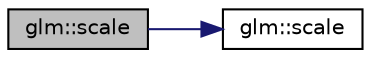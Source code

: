 digraph "glm::scale"
{
  edge [fontname="Helvetica",fontsize="10",labelfontname="Helvetica",labelfontsize="10"];
  node [fontname="Helvetica",fontsize="10",shape=record];
  rankdir="LR";
  Node1 [label="glm::scale",height=0.2,width=0.4,color="black", fillcolor="grey75", style="filled", fontcolor="black"];
  Node1 -> Node2 [color="midnightblue",fontsize="10",style="solid"];
  Node2 [label="glm::scale",height=0.2,width=0.4,color="black", fillcolor="white", style="filled",URL="$group__gtx__transform.html#gad9b1d9ea9a64ba5e76dbe807abf8362c"];
}
